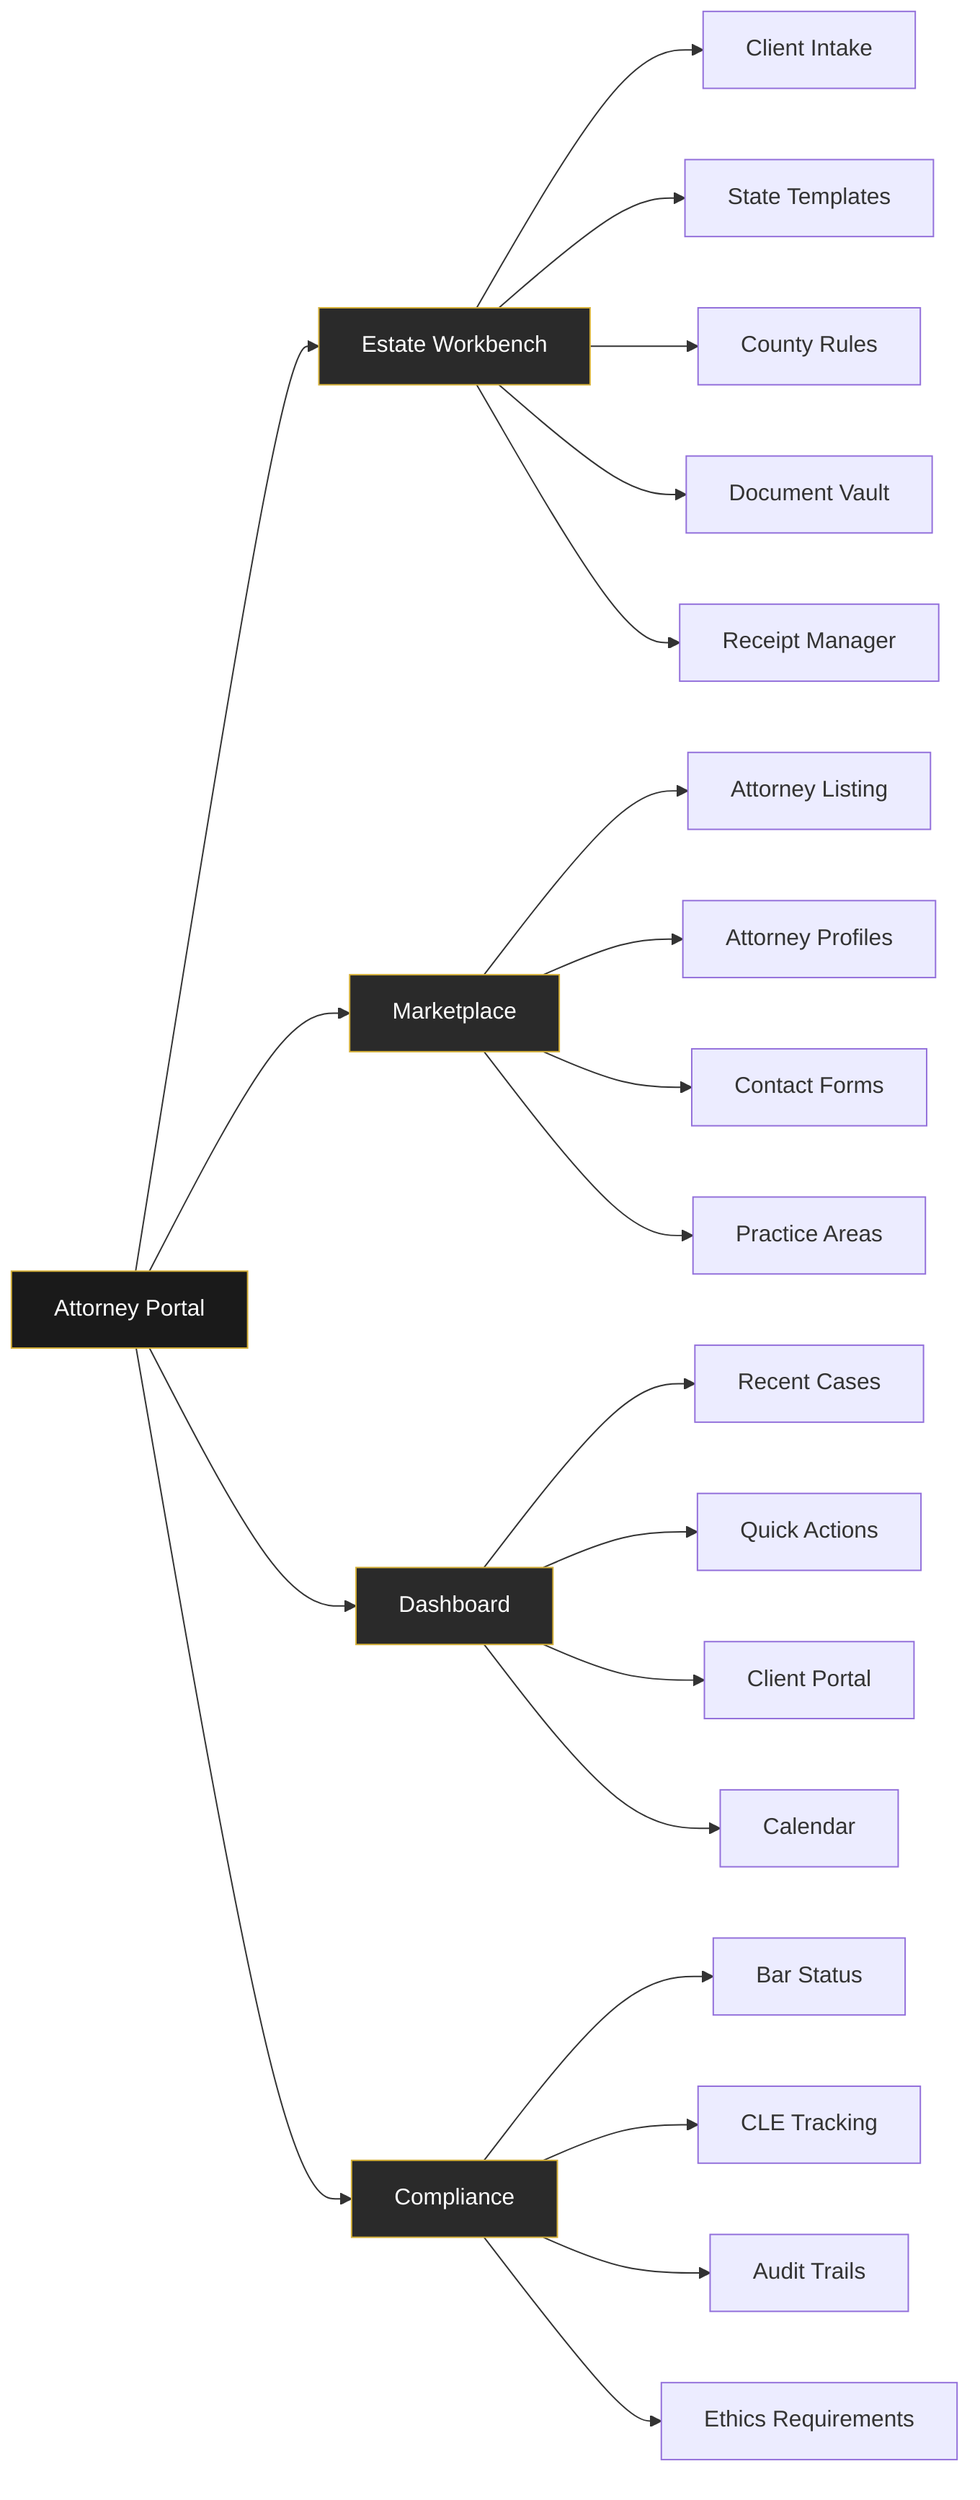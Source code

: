 graph LR
    A[Attorney Portal] --> B[Estate Workbench]
    A --> C[Marketplace]
    A --> D[Dashboard]
    A --> E[Compliance]
    
    B --> B1[Client Intake]
    B --> B2[State Templates]
    B --> B3[County Rules]
    B --> B4[Document Vault]
    B --> B5[Receipt Manager]
    
    C --> C1[Attorney Listing]
    C --> C2[Attorney Profiles]
    C --> C3[Contact Forms]
    C --> C4[Practice Areas]
    
    D --> D1[Recent Cases]
    D --> D2[Quick Actions]
    D --> D3[Client Portal]
    D --> D4[Calendar]
    
    E --> E1[Bar Status]
    E --> E2[CLE Tracking]
    E --> E3[Audit Trails]
    E --> E4[Ethics Requirements]
    
    style A fill:#1a1a1a,stroke:#d4af37,color:#ffffff
    style B fill:#2a2a2a,stroke:#d4af37,color:#ffffff
    style C fill:#2a2a2a,stroke:#d4af37,color:#ffffff
    style D fill:#2a2a2a,stroke:#d4af37,color:#ffffff
    style E fill:#2a2a2a,stroke:#d4af37,color:#ffffff